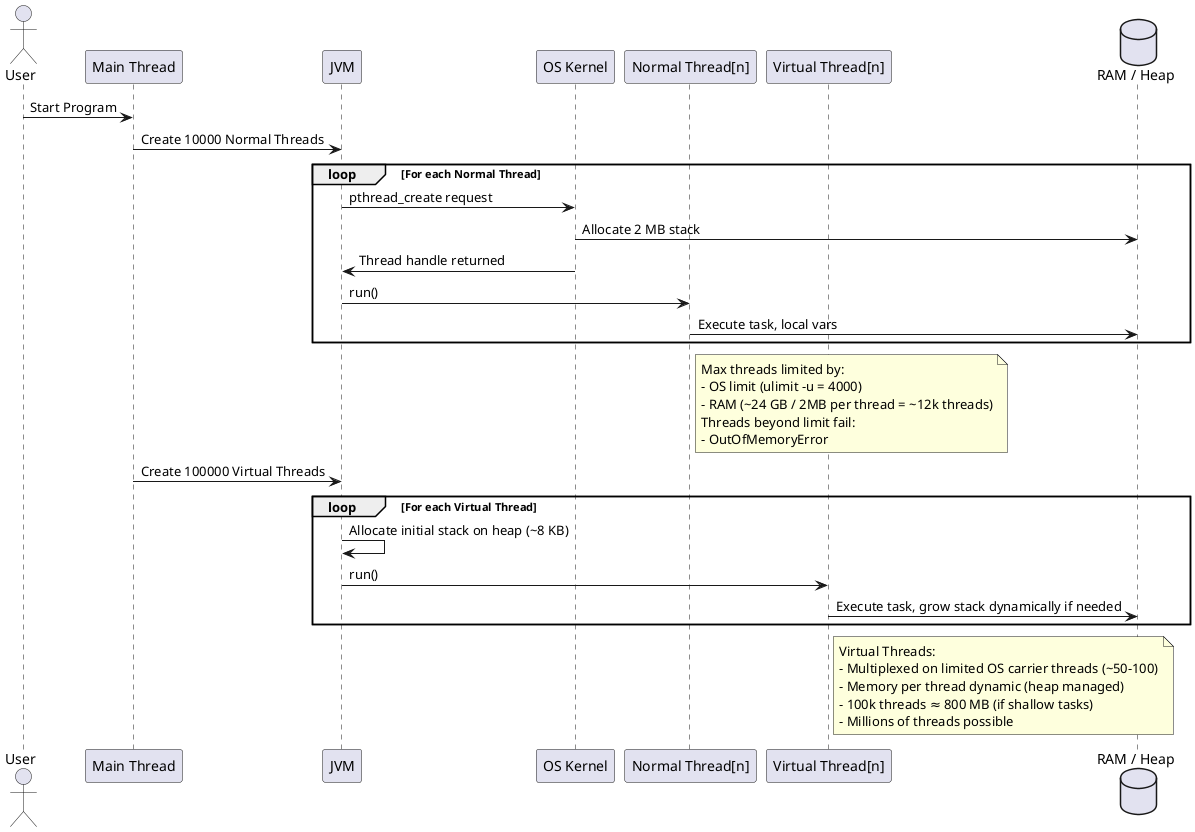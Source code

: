 @startuml
actor User
participant "Main Thread" as Main
participant "JVM" as JVM
participant "OS Kernel" as OS
participant "Normal Thread[n]" as NT
participant "Virtual Thread[n]" as VT
database "RAM / Heap" as RAM

User -> Main: Start Program

Main -> JVM: Create 10000 Normal Threads
loop For each Normal Thread
    JVM -> OS: pthread_create request
    OS -> RAM: Allocate 2 MB stack
    OS -> JVM: Thread handle returned
    JVM -> NT: run()
    NT -> RAM: Execute task, local vars
end

note right of NT
Max threads limited by:
- OS limit (ulimit -u = 4000)
- RAM (~24 GB / 2MB per thread = ~12k threads)
Threads beyond limit fail:
- OutOfMemoryError
end note

Main -> JVM: Create 100000 Virtual Threads
loop For each Virtual Thread
    JVM -> JVM: Allocate initial stack on heap (~8 KB)
    JVM -> VT: run()
    VT -> RAM: Execute task, grow stack dynamically if needed
end

note right of VT
Virtual Threads:
- Multiplexed on limited OS carrier threads (~50-100)
- Memory per thread dynamic (heap managed)
- 100k threads ≈ 800 MB (if shallow tasks)
- Millions of threads possible
end note

@enduml
